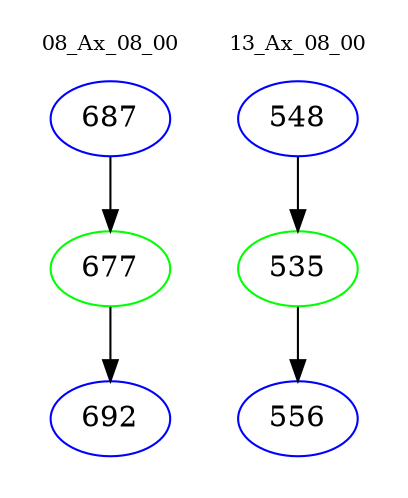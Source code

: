digraph{
subgraph cluster_0 {
color = white
label = "08_Ax_08_00";
fontsize=10;
T0_687 [label="687", color="blue"]
T0_687 -> T0_677 [color="black"]
T0_677 [label="677", color="green"]
T0_677 -> T0_692 [color="black"]
T0_692 [label="692", color="blue"]
}
subgraph cluster_1 {
color = white
label = "13_Ax_08_00";
fontsize=10;
T1_548 [label="548", color="blue"]
T1_548 -> T1_535 [color="black"]
T1_535 [label="535", color="green"]
T1_535 -> T1_556 [color="black"]
T1_556 [label="556", color="blue"]
}
}
